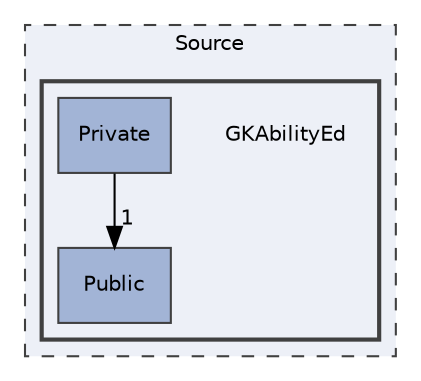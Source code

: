 digraph "Source/GKAbilityEd"
{
 // LATEX_PDF_SIZE
  edge [fontname="Helvetica",fontsize="10",labelfontname="Helvetica",labelfontsize="10"];
  node [fontname="Helvetica",fontsize="10",shape=record];
  compound=true
  subgraph clusterdir_74389ed8173ad57b461b9d623a1f3867 {
    graph [ bgcolor="#edf0f7", pencolor="grey25", style="filled,dashed,", label="Source", fontname="Helvetica", fontsize="10", URL="dir_74389ed8173ad57b461b9d623a1f3867.html"]
  subgraph clusterdir_a1720aa389d21d4177798d03cb533d92 {
    graph [ bgcolor="#edf0f7", pencolor="grey25", style="filled,bold,", label="", fontname="Helvetica", fontsize="10", URL="dir_a1720aa389d21d4177798d03cb533d92.html"]
    dir_a1720aa389d21d4177798d03cb533d92 [shape=plaintext, label="GKAbilityEd"];
  dir_fc8754b6d8755f9745ff449c779c664c [shape=box, label="Private", style="filled,", fillcolor="#a2b4d6", color="grey25", URL="dir_fc8754b6d8755f9745ff449c779c664c.html"];
  dir_a4e7cd31c535cbaa88a193c3ff981a89 [shape=box, label="Public", style="filled,", fillcolor="#a2b4d6", color="grey25", URL="dir_a4e7cd31c535cbaa88a193c3ff981a89.html"];
  }
  }
  dir_fc8754b6d8755f9745ff449c779c664c->dir_a4e7cd31c535cbaa88a193c3ff981a89 [headlabel="1", labeldistance=1.5 headhref="dir_000016_000020.html"];
}
